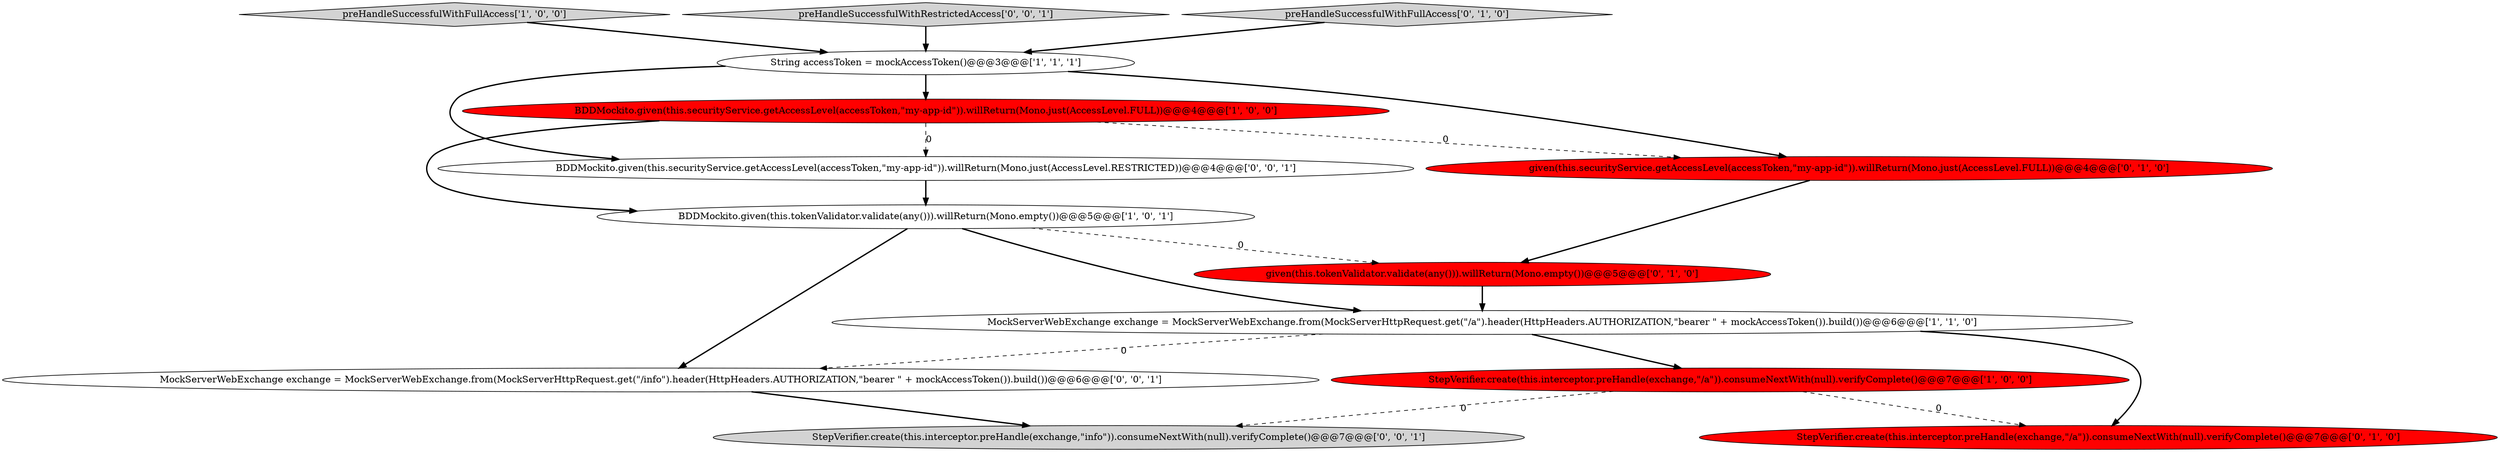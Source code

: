digraph {
1 [style = filled, label = "preHandleSuccessfulWithFullAccess['1', '0', '0']", fillcolor = lightgray, shape = diamond image = "AAA0AAABBB1BBB"];
9 [style = filled, label = "given(this.securityService.getAccessLevel(accessToken,\"my-app-id\")).willReturn(Mono.just(AccessLevel.FULL))@@@4@@@['0', '1', '0']", fillcolor = red, shape = ellipse image = "AAA1AAABBB2BBB"];
3 [style = filled, label = "String accessToken = mockAccessToken()@@@3@@@['1', '1', '1']", fillcolor = white, shape = ellipse image = "AAA0AAABBB1BBB"];
12 [style = filled, label = "MockServerWebExchange exchange = MockServerWebExchange.from(MockServerHttpRequest.get(\"/info\").header(HttpHeaders.AUTHORIZATION,\"bearer \" + mockAccessToken()).build())@@@6@@@['0', '0', '1']", fillcolor = white, shape = ellipse image = "AAA0AAABBB3BBB"];
7 [style = filled, label = "StepVerifier.create(this.interceptor.preHandle(exchange,\"/a\")).consumeNextWith(null).verifyComplete()@@@7@@@['0', '1', '0']", fillcolor = red, shape = ellipse image = "AAA1AAABBB2BBB"];
8 [style = filled, label = "given(this.tokenValidator.validate(any())).willReturn(Mono.empty())@@@5@@@['0', '1', '0']", fillcolor = red, shape = ellipse image = "AAA1AAABBB2BBB"];
11 [style = filled, label = "StepVerifier.create(this.interceptor.preHandle(exchange,\"info\")).consumeNextWith(null).verifyComplete()@@@7@@@['0', '0', '1']", fillcolor = lightgray, shape = ellipse image = "AAA0AAABBB3BBB"];
10 [style = filled, label = "BDDMockito.given(this.securityService.getAccessLevel(accessToken,\"my-app-id\")).willReturn(Mono.just(AccessLevel.RESTRICTED))@@@4@@@['0', '0', '1']", fillcolor = white, shape = ellipse image = "AAA0AAABBB3BBB"];
13 [style = filled, label = "preHandleSuccessfulWithRestrictedAccess['0', '0', '1']", fillcolor = lightgray, shape = diamond image = "AAA0AAABBB3BBB"];
2 [style = filled, label = "MockServerWebExchange exchange = MockServerWebExchange.from(MockServerHttpRequest.get(\"/a\").header(HttpHeaders.AUTHORIZATION,\"bearer \" + mockAccessToken()).build())@@@6@@@['1', '1', '0']", fillcolor = white, shape = ellipse image = "AAA0AAABBB1BBB"];
5 [style = filled, label = "StepVerifier.create(this.interceptor.preHandle(exchange,\"/a\")).consumeNextWith(null).verifyComplete()@@@7@@@['1', '0', '0']", fillcolor = red, shape = ellipse image = "AAA1AAABBB1BBB"];
6 [style = filled, label = "preHandleSuccessfulWithFullAccess['0', '1', '0']", fillcolor = lightgray, shape = diamond image = "AAA0AAABBB2BBB"];
4 [style = filled, label = "BDDMockito.given(this.tokenValidator.validate(any())).willReturn(Mono.empty())@@@5@@@['1', '0', '1']", fillcolor = white, shape = ellipse image = "AAA0AAABBB1BBB"];
0 [style = filled, label = "BDDMockito.given(this.securityService.getAccessLevel(accessToken,\"my-app-id\")).willReturn(Mono.just(AccessLevel.FULL))@@@4@@@['1', '0', '0']", fillcolor = red, shape = ellipse image = "AAA1AAABBB1BBB"];
6->3 [style = bold, label=""];
12->11 [style = bold, label=""];
1->3 [style = bold, label=""];
4->2 [style = bold, label=""];
9->8 [style = bold, label=""];
0->10 [style = dashed, label="0"];
3->0 [style = bold, label=""];
3->9 [style = bold, label=""];
3->10 [style = bold, label=""];
2->12 [style = dashed, label="0"];
13->3 [style = bold, label=""];
8->2 [style = bold, label=""];
5->11 [style = dashed, label="0"];
0->4 [style = bold, label=""];
4->8 [style = dashed, label="0"];
10->4 [style = bold, label=""];
4->12 [style = bold, label=""];
2->7 [style = bold, label=""];
0->9 [style = dashed, label="0"];
5->7 [style = dashed, label="0"];
2->5 [style = bold, label=""];
}
